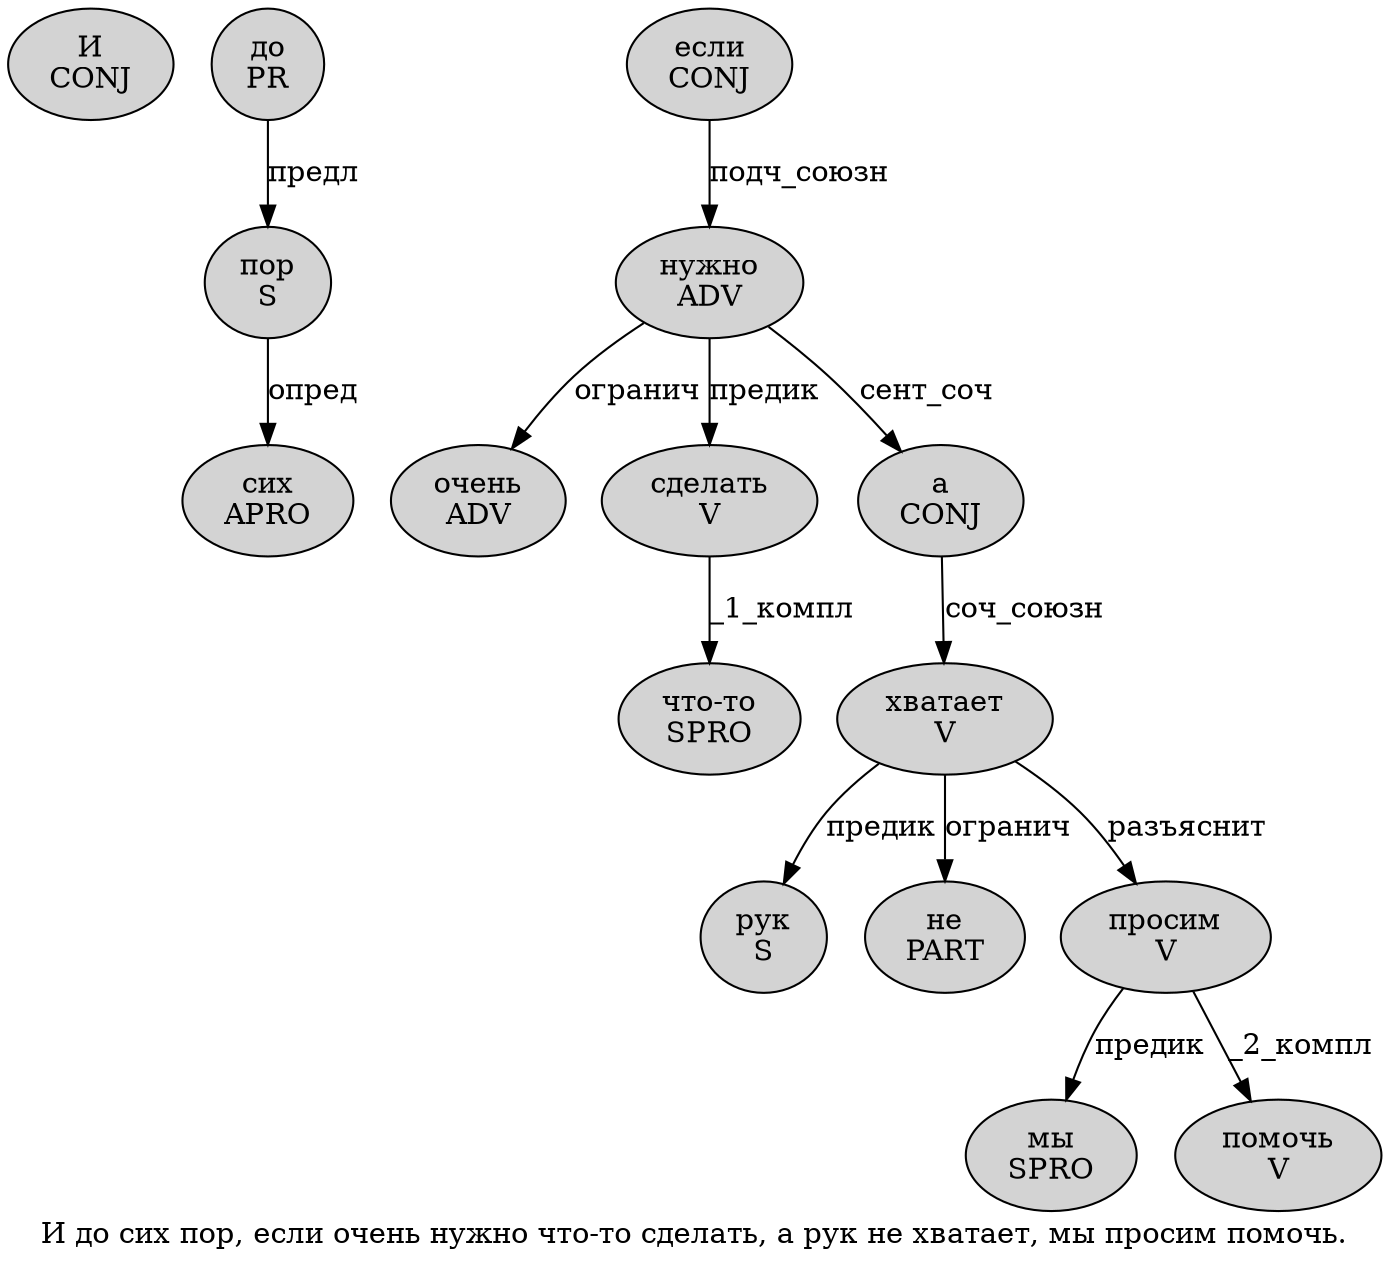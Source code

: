 digraph SENTENCE_804 {
	graph [label="И до сих пор, если очень нужно что-то сделать, а рук не хватает, мы просим помочь."]
	node [style=filled]
		0 [label="И
CONJ" color="" fillcolor=lightgray penwidth=1 shape=ellipse]
		1 [label="до
PR" color="" fillcolor=lightgray penwidth=1 shape=ellipse]
		2 [label="сих
APRO" color="" fillcolor=lightgray penwidth=1 shape=ellipse]
		3 [label="пор
S" color="" fillcolor=lightgray penwidth=1 shape=ellipse]
		5 [label="если
CONJ" color="" fillcolor=lightgray penwidth=1 shape=ellipse]
		6 [label="очень
ADV" color="" fillcolor=lightgray penwidth=1 shape=ellipse]
		7 [label="нужно
ADV" color="" fillcolor=lightgray penwidth=1 shape=ellipse]
		8 [label="что-то
SPRO" color="" fillcolor=lightgray penwidth=1 shape=ellipse]
		9 [label="сделать
V" color="" fillcolor=lightgray penwidth=1 shape=ellipse]
		11 [label="а
CONJ" color="" fillcolor=lightgray penwidth=1 shape=ellipse]
		12 [label="рук
S" color="" fillcolor=lightgray penwidth=1 shape=ellipse]
		13 [label="не
PART" color="" fillcolor=lightgray penwidth=1 shape=ellipse]
		14 [label="хватает
V" color="" fillcolor=lightgray penwidth=1 shape=ellipse]
		16 [label="мы
SPRO" color="" fillcolor=lightgray penwidth=1 shape=ellipse]
		17 [label="просим
V" color="" fillcolor=lightgray penwidth=1 shape=ellipse]
		18 [label="помочь
V" color="" fillcolor=lightgray penwidth=1 shape=ellipse]
			11 -> 14 [label="соч_союзн"]
			7 -> 6 [label="огранич"]
			7 -> 9 [label="предик"]
			7 -> 11 [label="сент_соч"]
			14 -> 12 [label="предик"]
			14 -> 13 [label="огранич"]
			14 -> 17 [label="разъяснит"]
			1 -> 3 [label="предл"]
			9 -> 8 [label="_1_компл"]
			3 -> 2 [label="опред"]
			17 -> 16 [label="предик"]
			17 -> 18 [label="_2_компл"]
			5 -> 7 [label="подч_союзн"]
}
